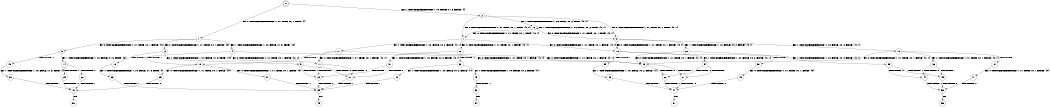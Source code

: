 digraph BCG {
size = "7, 10.5";
center = TRUE;
node [shape = circle];
0 [peripheries = 2];
0 -> 1 [label = "EX !0 !ATOMIC_EXCH_BRANCH (1, +1, TRUE, +0, 1, TRUE) !{}"];
0 -> 2 [label = "EX !1 !ATOMIC_EXCH_BRANCH (1, +0, FALSE, +1, 3, FALSE) !{}"];
1 -> 3 [label = "EX !0 !ATOMIC_EXCH_BRANCH (1, +1, TRUE, +0, 1, FALSE) !{0}"];
1 -> 4 [label = "EX !1 !ATOMIC_EXCH_BRANCH (1, +0, FALSE, +1, 3, TRUE) !{0}"];
1 -> 5 [label = "EX !0 !ATOMIC_EXCH_BRANCH (1, +1, TRUE, +0, 1, FALSE) !{0}"];
2 -> 6 [label = "EX !1 !ATOMIC_EXCH_BRANCH (1, +0, FALSE, +0, 2, TRUE) !{0, 1}"];
2 -> 7 [label = "EX !0 !ATOMIC_EXCH_BRANCH (1, +1, TRUE, +0, 1, TRUE) !{0, 1}"];
2 -> 8 [label = "EX !0 !ATOMIC_EXCH_BRANCH (1, +1, TRUE, +0, 1, TRUE) !{0, 1}"];
3 -> 9 [label = "EX !1 !ATOMIC_EXCH_BRANCH (1, +0, FALSE, +1, 3, TRUE) !{0}"];
3 -> 10 [label = "TERMINATE !0"];
4 -> 11 [label = "EX !0 !ATOMIC_EXCH_BRANCH (1, +1, TRUE, +0, 1, FALSE) !{0, 1}"];
4 -> 12 [label = "TERMINATE !1"];
4 -> 13 [label = "EX !0 !ATOMIC_EXCH_BRANCH (1, +1, TRUE, +0, 1, FALSE) !{0, 1}"];
5 -> 14 [label = "EX !1 !ATOMIC_EXCH_BRANCH (1, +0, FALSE, +1, 3, TRUE) !{0}"];
5 -> 15 [label = "TERMINATE !0"];
6 -> 6 [label = "EX !1 !ATOMIC_EXCH_BRANCH (1, +0, FALSE, +0, 2, TRUE) !{0, 1}"];
6 -> 7 [label = "EX !0 !ATOMIC_EXCH_BRANCH (1, +1, TRUE, +0, 1, TRUE) !{0, 1}"];
6 -> 8 [label = "EX !0 !ATOMIC_EXCH_BRANCH (1, +1, TRUE, +0, 1, TRUE) !{0, 1}"];
7 -> 16 [label = "EX !0 !ATOMIC_EXCH_BRANCH (1, +1, TRUE, +0, 1, FALSE) !{0, 1}"];
7 -> 17 [label = "EX !1 !ATOMIC_EXCH_BRANCH (1, +0, FALSE, +0, 2, FALSE) !{0, 1}"];
7 -> 18 [label = "EX !0 !ATOMIC_EXCH_BRANCH (1, +1, TRUE, +0, 1, FALSE) !{0, 1}"];
8 -> 19 [label = "EX !1 !ATOMIC_EXCH_BRANCH (1, +0, FALSE, +0, 2, FALSE) !{0, 1}"];
8 -> 18 [label = "EX !0 !ATOMIC_EXCH_BRANCH (1, +1, TRUE, +0, 1, FALSE) !{0, 1}"];
8 -> 20 [label = "EX !1 !ATOMIC_EXCH_BRANCH (1, +0, FALSE, +0, 2, FALSE) !{0, 1}"];
9 -> 21 [label = "TERMINATE !0"];
9 -> 22 [label = "TERMINATE !1"];
10 -> 23 [label = "EX !1 !ATOMIC_EXCH_BRANCH (1, +0, FALSE, +1, 3, TRUE) !{}"];
11 -> 21 [label = "TERMINATE !0"];
11 -> 22 [label = "TERMINATE !1"];
12 -> 24 [label = "EX !0 !ATOMIC_EXCH_BRANCH (1, +1, TRUE, +0, 1, FALSE) !{0}"];
12 -> 25 [label = "EX !0 !ATOMIC_EXCH_BRANCH (1, +1, TRUE, +0, 1, FALSE) !{0}"];
13 -> 26 [label = "TERMINATE !0"];
13 -> 27 [label = "TERMINATE !1"];
14 -> 28 [label = "TERMINATE !0"];
14 -> 29 [label = "TERMINATE !1"];
15 -> 30 [label = "EX !1 !ATOMIC_EXCH_BRANCH (1, +0, FALSE, +1, 3, TRUE) !{}"];
16 -> 31 [label = "EX !1 !ATOMIC_EXCH_BRANCH (1, +0, FALSE, +0, 2, FALSE) !{0, 1}"];
16 -> 32 [label = "TERMINATE !0"];
17 -> 11 [label = "EX !0 !ATOMIC_EXCH_BRANCH (1, +1, TRUE, +0, 1, FALSE) !{0, 1}"];
17 -> 12 [label = "TERMINATE !1"];
17 -> 13 [label = "EX !0 !ATOMIC_EXCH_BRANCH (1, +1, TRUE, +0, 1, FALSE) !{0, 1}"];
18 -> 33 [label = "EX !1 !ATOMIC_EXCH_BRANCH (1, +0, FALSE, +0, 2, FALSE) !{0, 1}"];
18 -> 34 [label = "EX !1 !ATOMIC_EXCH_BRANCH (1, +0, FALSE, +0, 2, FALSE) !{0, 1}"];
18 -> 35 [label = "TERMINATE !0"];
19 -> 36 [label = "EX !0 !ATOMIC_EXCH_BRANCH (1, +1, TRUE, +0, 1, FALSE) !{0, 1}"];
19 -> 37 [label = "TERMINATE !1"];
19 -> 13 [label = "EX !0 !ATOMIC_EXCH_BRANCH (1, +1, TRUE, +0, 1, FALSE) !{0, 1}"];
20 -> 13 [label = "EX !0 !ATOMIC_EXCH_BRANCH (1, +1, TRUE, +0, 1, FALSE) !{0, 1}"];
20 -> 38 [label = "TERMINATE !1"];
21 -> 39 [label = "TERMINATE !1"];
22 -> 39 [label = "TERMINATE !0"];
23 -> 39 [label = "TERMINATE !1"];
24 -> 39 [label = "TERMINATE !0"];
25 -> 40 [label = "TERMINATE !0"];
26 -> 41 [label = "TERMINATE !1"];
27 -> 41 [label = "TERMINATE !0"];
28 -> 40 [label = "TERMINATE !1"];
29 -> 40 [label = "TERMINATE !0"];
30 -> 40 [label = "TERMINATE !1"];
31 -> 21 [label = "TERMINATE !0"];
31 -> 22 [label = "TERMINATE !1"];
32 -> 42 [label = "EX !1 !ATOMIC_EXCH_BRANCH (1, +0, FALSE, +0, 2, FALSE) !{1}"];
32 -> 43 [label = "EX !1 !ATOMIC_EXCH_BRANCH (1, +0, FALSE, +0, 2, FALSE) !{1}"];
33 -> 44 [label = "TERMINATE !0"];
33 -> 45 [label = "TERMINATE !1"];
34 -> 26 [label = "TERMINATE !0"];
34 -> 27 [label = "TERMINATE !1"];
35 -> 46 [label = "EX !1 !ATOMIC_EXCH_BRANCH (1, +0, FALSE, +0, 2, FALSE) !{1}"];
36 -> 44 [label = "TERMINATE !0"];
36 -> 45 [label = "TERMINATE !1"];
37 -> 47 [label = "EX !0 !ATOMIC_EXCH_BRANCH (1, +1, TRUE, +0, 1, FALSE) !{0}"];
38 -> 48 [label = "EX !0 !ATOMIC_EXCH_BRANCH (1, +1, TRUE, +0, 1, FALSE) !{0}"];
39 -> 49 [label = "exit"];
40 -> 50 [label = "exit"];
41 -> 51 [label = "exit"];
42 -> 39 [label = "TERMINATE !1"];
43 -> 52 [label = "TERMINATE !1"];
44 -> 53 [label = "TERMINATE !1"];
45 -> 53 [label = "TERMINATE !0"];
46 -> 41 [label = "TERMINATE !1"];
47 -> 53 [label = "TERMINATE !0"];
48 -> 41 [label = "TERMINATE !0"];
52 -> 54 [label = "exit"];
53 -> 55 [label = "exit"];
}
